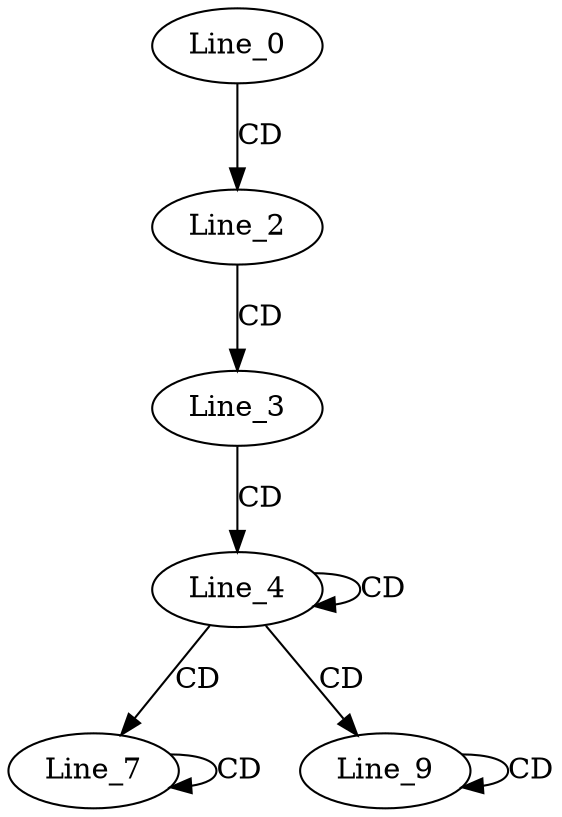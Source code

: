 digraph G {
  Line_0;
  Line_2;
  Line_3;
  Line_4;
  Line_4;
  Line_7;
  Line_7;
  Line_9;
  Line_9;
  Line_0 -> Line_2 [ label="CD" ];
  Line_2 -> Line_3 [ label="CD" ];
  Line_3 -> Line_4 [ label="CD" ];
  Line_4 -> Line_4 [ label="CD" ];
  Line_4 -> Line_7 [ label="CD" ];
  Line_7 -> Line_7 [ label="CD" ];
  Line_4 -> Line_9 [ label="CD" ];
  Line_9 -> Line_9 [ label="CD" ];
}
